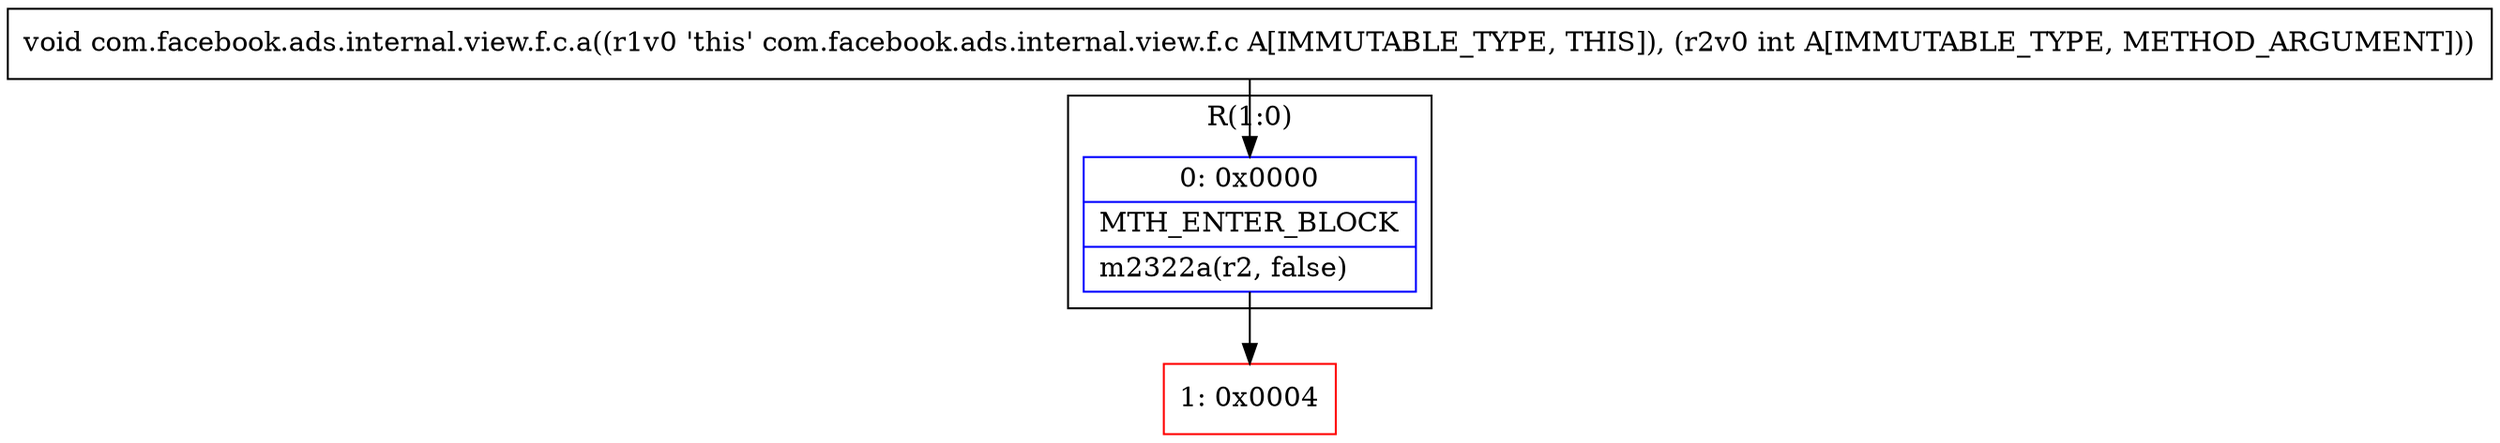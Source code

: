 digraph "CFG forcom.facebook.ads.internal.view.f.c.a(I)V" {
subgraph cluster_Region_742459341 {
label = "R(1:0)";
node [shape=record,color=blue];
Node_0 [shape=record,label="{0\:\ 0x0000|MTH_ENTER_BLOCK\l|m2322a(r2, false)\l}"];
}
Node_1 [shape=record,color=red,label="{1\:\ 0x0004}"];
MethodNode[shape=record,label="{void com.facebook.ads.internal.view.f.c.a((r1v0 'this' com.facebook.ads.internal.view.f.c A[IMMUTABLE_TYPE, THIS]), (r2v0 int A[IMMUTABLE_TYPE, METHOD_ARGUMENT])) }"];
MethodNode -> Node_0;
Node_0 -> Node_1;
}

